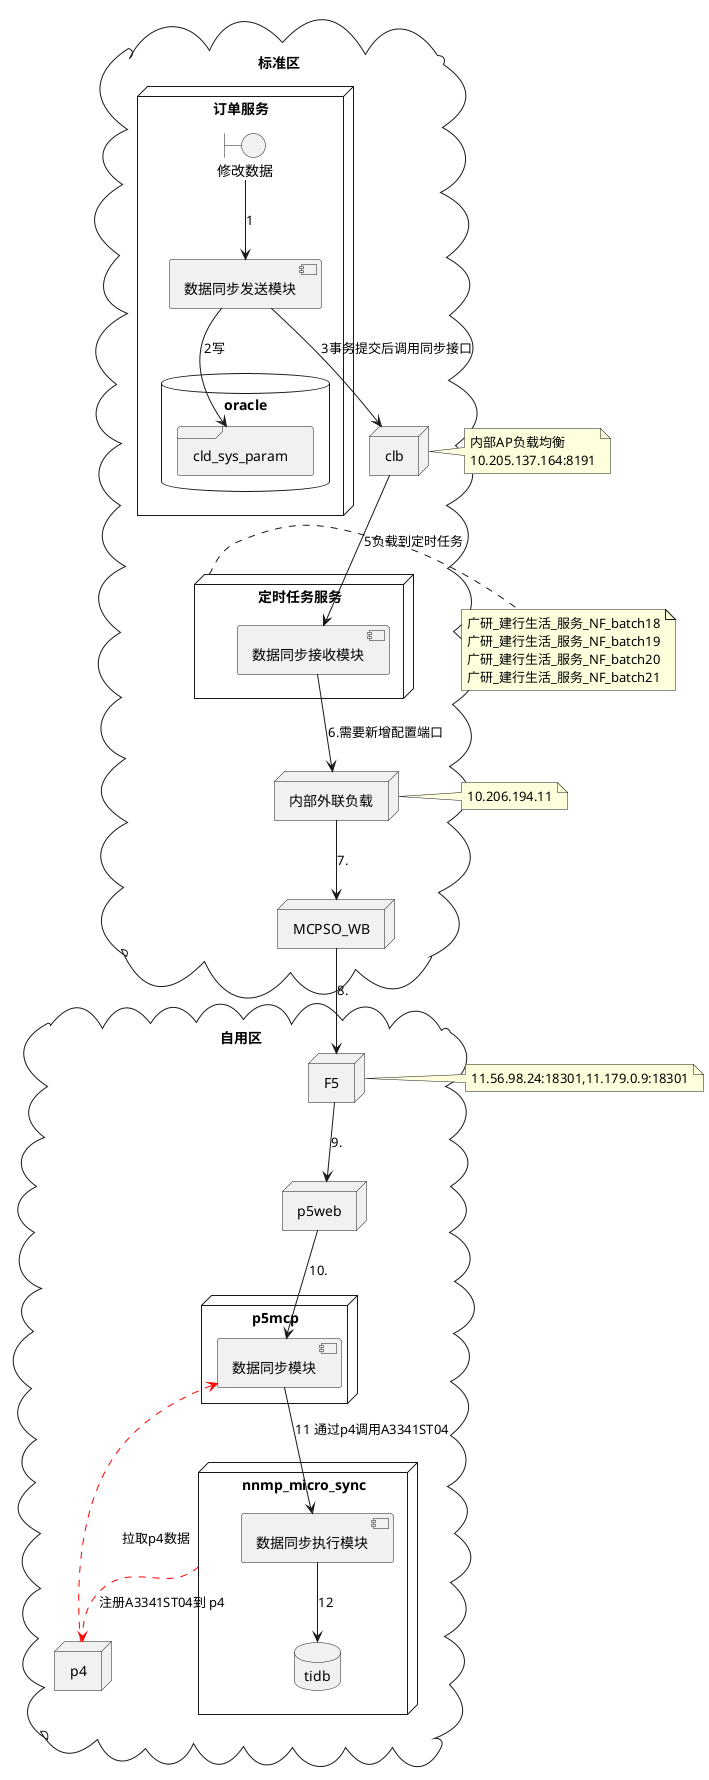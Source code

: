 @startuml
'https://plantuml.com/component-diagram

cloud 标准区{
 node 订单服务{
     boundary 修改数据
     component 数据同步发送模块
     database "oracle" {
       frame "cld_sys_param"
     }
 }
 node 定时任务服务{
    component 数据同步接收模块
 }
node clb
node 内部外联负载
node MCPSO_WB
}

cloud 自用区{

  node F5

  node p5web

  node p4

  node p5mcp{
    component 数据同步模块
  }

  node nnmp_micro_sync{
    component 数据同步执行模块

    database "tidb"

  }
}


[修改数据] --> [数据同步发送模块]:1
[数据同步发送模块] --> [cld_sys_param]:2写
[数据同步发送模块] --> [clb]:3事务提交后调用同步接口
[clb] -->  [数据同步接收模块]: 5负载到定时任务
[数据同步接收模块] --> [内部外联负载]:6.需要新增配置端口
[内部外联负载] --> [MCPSO_WB]:7.
[MCPSO_WB] --> [F5]:8.
[F5] --> [p5web]:9.
[p5web] --> [数据同步模块]:10.
[数据同步模块] --> [数据同步执行模块]:11 通过p4调用A3341ST04
[p4] .L[#red].> [数据同步模块]:拉取p4数据
[nnmp_micro_sync] .[#red].> [p4]:注册A3341ST04到 p4
[数据同步执行模块] --> [tidb]:12

note right of [clb]
  内部AP负载均衡
  10.205.137.164:8191
end note
note right of [定时任务服务]
  广研_建行生活_服务_NF_batch18
  广研_建行生活_服务_NF_batch19
  广研_建行生活_服务_NF_batch20
  广研_建行生活_服务_NF_batch21
end note
note right of [内部外联负载]
10.206.194.11
end note
note right of [F5]
11.56.98.24:18301,11.179.0.9:18301
end note
@enduml